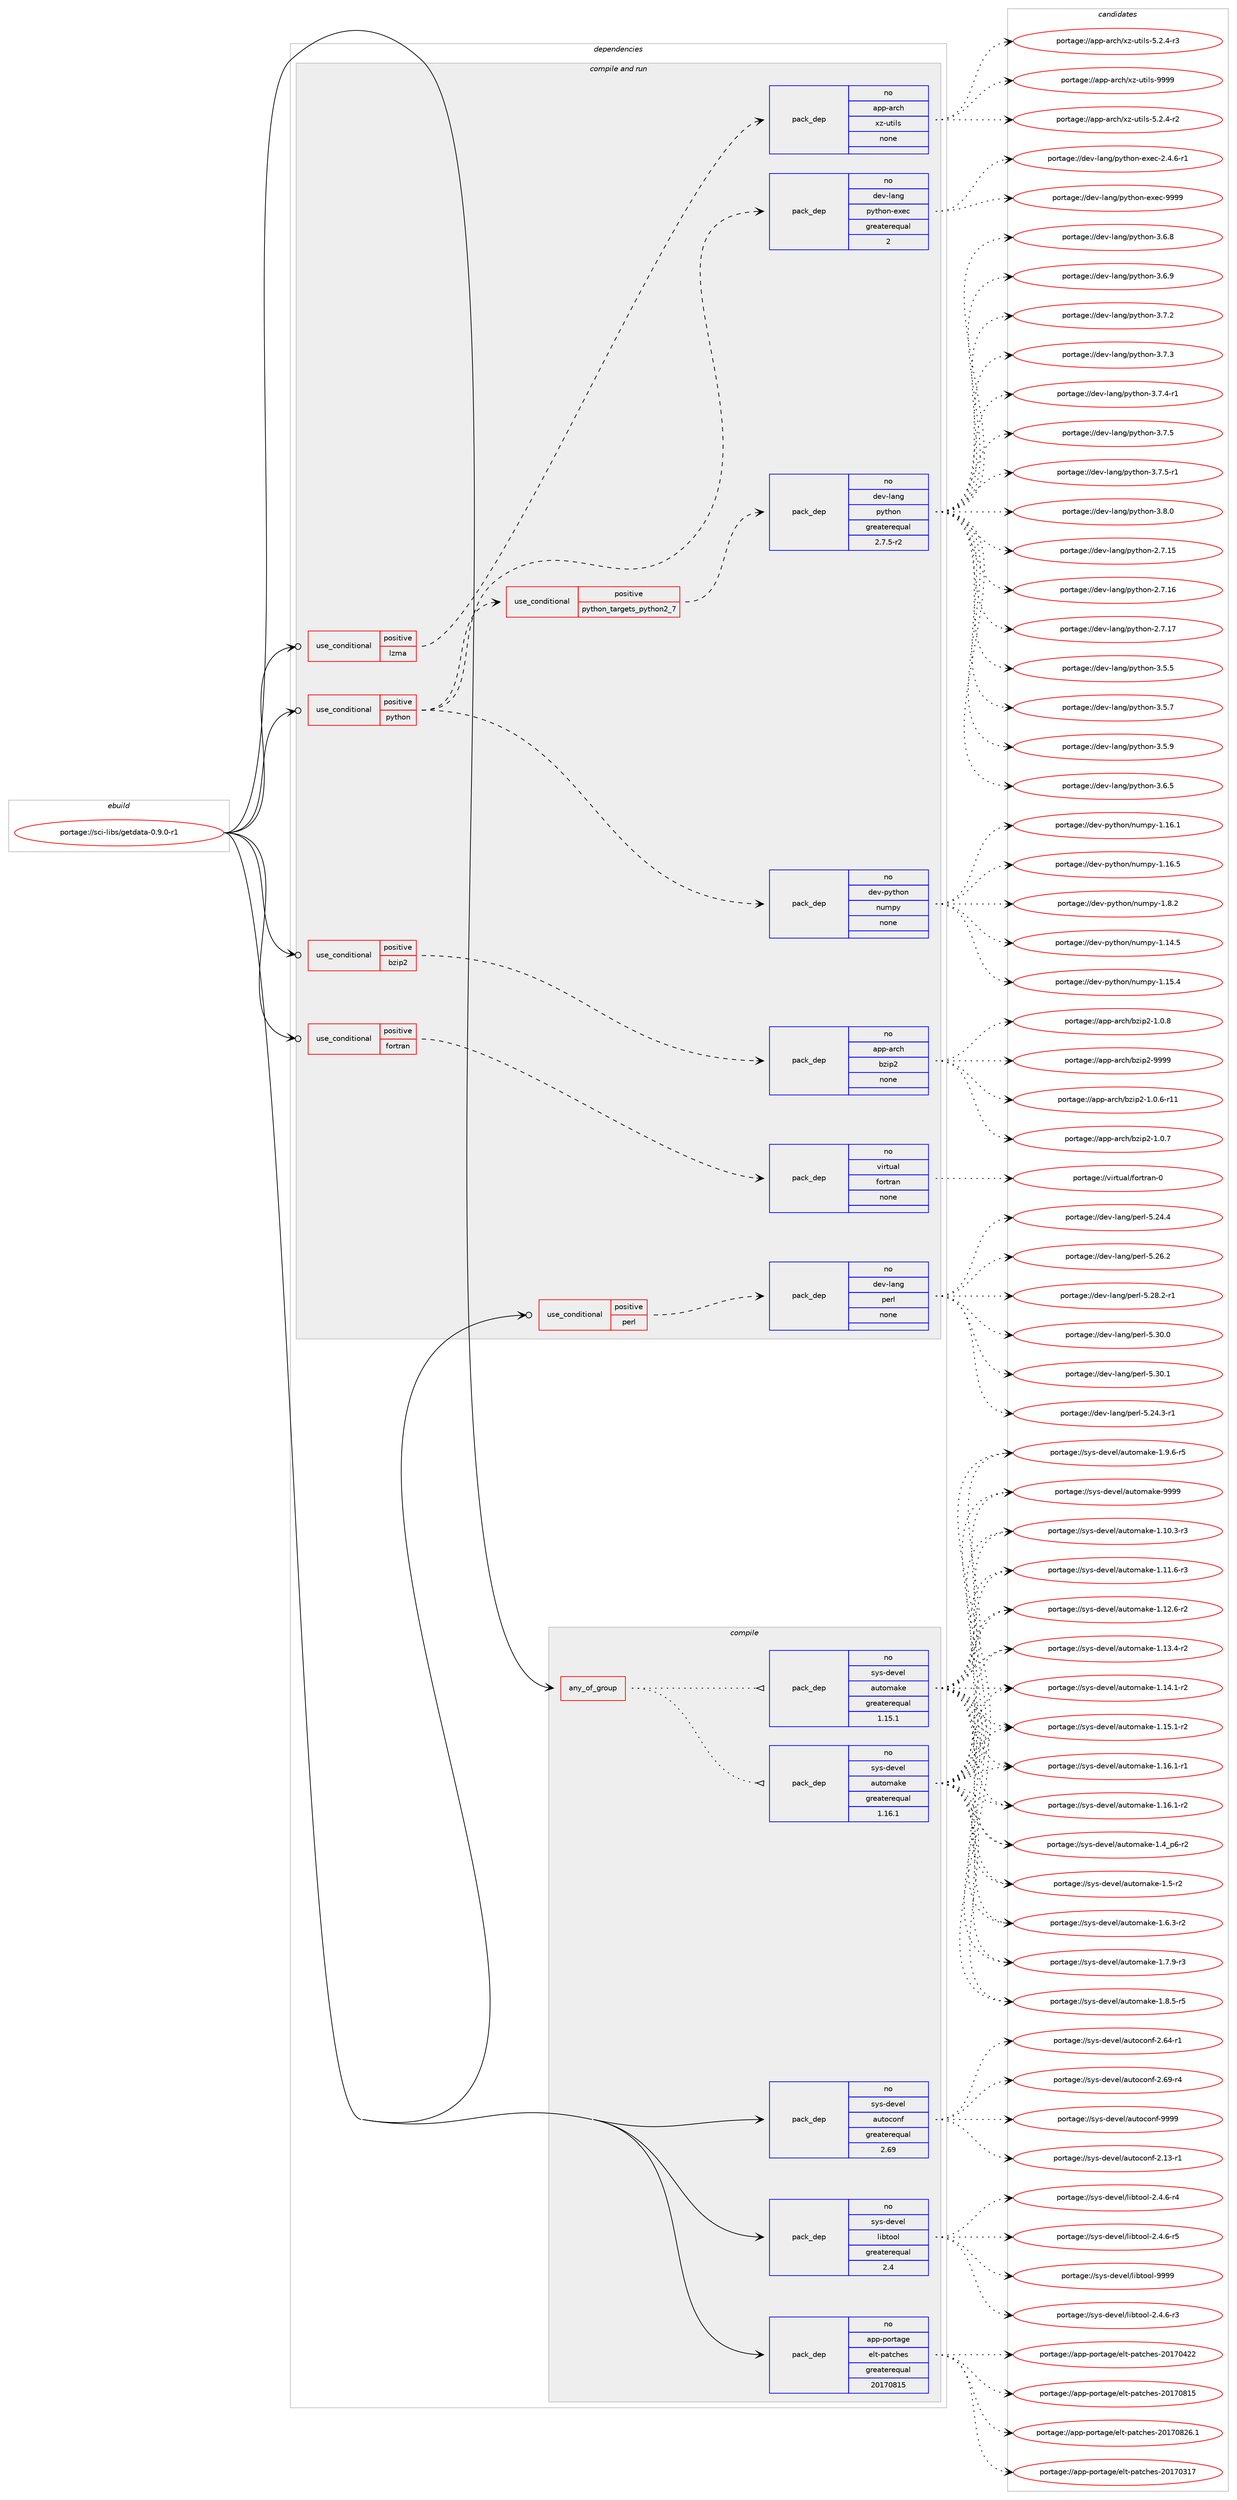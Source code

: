 digraph prolog {

# *************
# Graph options
# *************

newrank=true;
concentrate=true;
compound=true;
graph [rankdir=LR,fontname=Helvetica,fontsize=10,ranksep=1.5];#, ranksep=2.5, nodesep=0.2];
edge  [arrowhead=vee];
node  [fontname=Helvetica,fontsize=10];

# **********
# The ebuild
# **********

subgraph cluster_leftcol {
color=gray;
rank=same;
label=<<i>ebuild</i>>;
id [label="portage://sci-libs/getdata-0.9.0-r1", color=red, width=4, href="../sci-libs/getdata-0.9.0-r1.svg"];
}

# ****************
# The dependencies
# ****************

subgraph cluster_midcol {
color=gray;
label=<<i>dependencies</i>>;
subgraph cluster_compile {
fillcolor="#eeeeee";
style=filled;
label=<<i>compile</i>>;
subgraph any6410 {
dependency390121 [label=<<TABLE BORDER="0" CELLBORDER="1" CELLSPACING="0" CELLPADDING="4"><TR><TD CELLPADDING="10">any_of_group</TD></TR></TABLE>>, shape=none, color=red];subgraph pack286932 {
dependency390122 [label=<<TABLE BORDER="0" CELLBORDER="1" CELLSPACING="0" CELLPADDING="4" WIDTH="220"><TR><TD ROWSPAN="6" CELLPADDING="30">pack_dep</TD></TR><TR><TD WIDTH="110">no</TD></TR><TR><TD>sys-devel</TD></TR><TR><TD>automake</TD></TR><TR><TD>greaterequal</TD></TR><TR><TD>1.16.1</TD></TR></TABLE>>, shape=none, color=blue];
}
dependency390121:e -> dependency390122:w [weight=20,style="dotted",arrowhead="oinv"];
subgraph pack286933 {
dependency390123 [label=<<TABLE BORDER="0" CELLBORDER="1" CELLSPACING="0" CELLPADDING="4" WIDTH="220"><TR><TD ROWSPAN="6" CELLPADDING="30">pack_dep</TD></TR><TR><TD WIDTH="110">no</TD></TR><TR><TD>sys-devel</TD></TR><TR><TD>automake</TD></TR><TR><TD>greaterequal</TD></TR><TR><TD>1.15.1</TD></TR></TABLE>>, shape=none, color=blue];
}
dependency390121:e -> dependency390123:w [weight=20,style="dotted",arrowhead="oinv"];
}
id:e -> dependency390121:w [weight=20,style="solid",arrowhead="vee"];
subgraph pack286934 {
dependency390124 [label=<<TABLE BORDER="0" CELLBORDER="1" CELLSPACING="0" CELLPADDING="4" WIDTH="220"><TR><TD ROWSPAN="6" CELLPADDING="30">pack_dep</TD></TR><TR><TD WIDTH="110">no</TD></TR><TR><TD>app-portage</TD></TR><TR><TD>elt-patches</TD></TR><TR><TD>greaterequal</TD></TR><TR><TD>20170815</TD></TR></TABLE>>, shape=none, color=blue];
}
id:e -> dependency390124:w [weight=20,style="solid",arrowhead="vee"];
subgraph pack286935 {
dependency390125 [label=<<TABLE BORDER="0" CELLBORDER="1" CELLSPACING="0" CELLPADDING="4" WIDTH="220"><TR><TD ROWSPAN="6" CELLPADDING="30">pack_dep</TD></TR><TR><TD WIDTH="110">no</TD></TR><TR><TD>sys-devel</TD></TR><TR><TD>autoconf</TD></TR><TR><TD>greaterequal</TD></TR><TR><TD>2.69</TD></TR></TABLE>>, shape=none, color=blue];
}
id:e -> dependency390125:w [weight=20,style="solid",arrowhead="vee"];
subgraph pack286936 {
dependency390126 [label=<<TABLE BORDER="0" CELLBORDER="1" CELLSPACING="0" CELLPADDING="4" WIDTH="220"><TR><TD ROWSPAN="6" CELLPADDING="30">pack_dep</TD></TR><TR><TD WIDTH="110">no</TD></TR><TR><TD>sys-devel</TD></TR><TR><TD>libtool</TD></TR><TR><TD>greaterequal</TD></TR><TR><TD>2.4</TD></TR></TABLE>>, shape=none, color=blue];
}
id:e -> dependency390126:w [weight=20,style="solid",arrowhead="vee"];
}
subgraph cluster_compileandrun {
fillcolor="#eeeeee";
style=filled;
label=<<i>compile and run</i>>;
subgraph cond96575 {
dependency390127 [label=<<TABLE BORDER="0" CELLBORDER="1" CELLSPACING="0" CELLPADDING="4"><TR><TD ROWSPAN="3" CELLPADDING="10">use_conditional</TD></TR><TR><TD>positive</TD></TR><TR><TD>bzip2</TD></TR></TABLE>>, shape=none, color=red];
subgraph pack286937 {
dependency390128 [label=<<TABLE BORDER="0" CELLBORDER="1" CELLSPACING="0" CELLPADDING="4" WIDTH="220"><TR><TD ROWSPAN="6" CELLPADDING="30">pack_dep</TD></TR><TR><TD WIDTH="110">no</TD></TR><TR><TD>app-arch</TD></TR><TR><TD>bzip2</TD></TR><TR><TD>none</TD></TR><TR><TD></TD></TR></TABLE>>, shape=none, color=blue];
}
dependency390127:e -> dependency390128:w [weight=20,style="dashed",arrowhead="vee"];
}
id:e -> dependency390127:w [weight=20,style="solid",arrowhead="odotvee"];
subgraph cond96576 {
dependency390129 [label=<<TABLE BORDER="0" CELLBORDER="1" CELLSPACING="0" CELLPADDING="4"><TR><TD ROWSPAN="3" CELLPADDING="10">use_conditional</TD></TR><TR><TD>positive</TD></TR><TR><TD>fortran</TD></TR></TABLE>>, shape=none, color=red];
subgraph pack286938 {
dependency390130 [label=<<TABLE BORDER="0" CELLBORDER="1" CELLSPACING="0" CELLPADDING="4" WIDTH="220"><TR><TD ROWSPAN="6" CELLPADDING="30">pack_dep</TD></TR><TR><TD WIDTH="110">no</TD></TR><TR><TD>virtual</TD></TR><TR><TD>fortran</TD></TR><TR><TD>none</TD></TR><TR><TD></TD></TR></TABLE>>, shape=none, color=blue];
}
dependency390129:e -> dependency390130:w [weight=20,style="dashed",arrowhead="vee"];
}
id:e -> dependency390129:w [weight=20,style="solid",arrowhead="odotvee"];
subgraph cond96577 {
dependency390131 [label=<<TABLE BORDER="0" CELLBORDER="1" CELLSPACING="0" CELLPADDING="4"><TR><TD ROWSPAN="3" CELLPADDING="10">use_conditional</TD></TR><TR><TD>positive</TD></TR><TR><TD>lzma</TD></TR></TABLE>>, shape=none, color=red];
subgraph pack286939 {
dependency390132 [label=<<TABLE BORDER="0" CELLBORDER="1" CELLSPACING="0" CELLPADDING="4" WIDTH="220"><TR><TD ROWSPAN="6" CELLPADDING="30">pack_dep</TD></TR><TR><TD WIDTH="110">no</TD></TR><TR><TD>app-arch</TD></TR><TR><TD>xz-utils</TD></TR><TR><TD>none</TD></TR><TR><TD></TD></TR></TABLE>>, shape=none, color=blue];
}
dependency390131:e -> dependency390132:w [weight=20,style="dashed",arrowhead="vee"];
}
id:e -> dependency390131:w [weight=20,style="solid",arrowhead="odotvee"];
subgraph cond96578 {
dependency390133 [label=<<TABLE BORDER="0" CELLBORDER="1" CELLSPACING="0" CELLPADDING="4"><TR><TD ROWSPAN="3" CELLPADDING="10">use_conditional</TD></TR><TR><TD>positive</TD></TR><TR><TD>perl</TD></TR></TABLE>>, shape=none, color=red];
subgraph pack286940 {
dependency390134 [label=<<TABLE BORDER="0" CELLBORDER="1" CELLSPACING="0" CELLPADDING="4" WIDTH="220"><TR><TD ROWSPAN="6" CELLPADDING="30">pack_dep</TD></TR><TR><TD WIDTH="110">no</TD></TR><TR><TD>dev-lang</TD></TR><TR><TD>perl</TD></TR><TR><TD>none</TD></TR><TR><TD></TD></TR></TABLE>>, shape=none, color=blue];
}
dependency390133:e -> dependency390134:w [weight=20,style="dashed",arrowhead="vee"];
}
id:e -> dependency390133:w [weight=20,style="solid",arrowhead="odotvee"];
subgraph cond96579 {
dependency390135 [label=<<TABLE BORDER="0" CELLBORDER="1" CELLSPACING="0" CELLPADDING="4"><TR><TD ROWSPAN="3" CELLPADDING="10">use_conditional</TD></TR><TR><TD>positive</TD></TR><TR><TD>python</TD></TR></TABLE>>, shape=none, color=red];
subgraph pack286941 {
dependency390136 [label=<<TABLE BORDER="0" CELLBORDER="1" CELLSPACING="0" CELLPADDING="4" WIDTH="220"><TR><TD ROWSPAN="6" CELLPADDING="30">pack_dep</TD></TR><TR><TD WIDTH="110">no</TD></TR><TR><TD>dev-python</TD></TR><TR><TD>numpy</TD></TR><TR><TD>none</TD></TR><TR><TD></TD></TR></TABLE>>, shape=none, color=blue];
}
dependency390135:e -> dependency390136:w [weight=20,style="dashed",arrowhead="vee"];
subgraph cond96580 {
dependency390137 [label=<<TABLE BORDER="0" CELLBORDER="1" CELLSPACING="0" CELLPADDING="4"><TR><TD ROWSPAN="3" CELLPADDING="10">use_conditional</TD></TR><TR><TD>positive</TD></TR><TR><TD>python_targets_python2_7</TD></TR></TABLE>>, shape=none, color=red];
subgraph pack286942 {
dependency390138 [label=<<TABLE BORDER="0" CELLBORDER="1" CELLSPACING="0" CELLPADDING="4" WIDTH="220"><TR><TD ROWSPAN="6" CELLPADDING="30">pack_dep</TD></TR><TR><TD WIDTH="110">no</TD></TR><TR><TD>dev-lang</TD></TR><TR><TD>python</TD></TR><TR><TD>greaterequal</TD></TR><TR><TD>2.7.5-r2</TD></TR></TABLE>>, shape=none, color=blue];
}
dependency390137:e -> dependency390138:w [weight=20,style="dashed",arrowhead="vee"];
}
dependency390135:e -> dependency390137:w [weight=20,style="dashed",arrowhead="vee"];
subgraph pack286943 {
dependency390139 [label=<<TABLE BORDER="0" CELLBORDER="1" CELLSPACING="0" CELLPADDING="4" WIDTH="220"><TR><TD ROWSPAN="6" CELLPADDING="30">pack_dep</TD></TR><TR><TD WIDTH="110">no</TD></TR><TR><TD>dev-lang</TD></TR><TR><TD>python-exec</TD></TR><TR><TD>greaterequal</TD></TR><TR><TD>2</TD></TR></TABLE>>, shape=none, color=blue];
}
dependency390135:e -> dependency390139:w [weight=20,style="dashed",arrowhead="vee"];
}
id:e -> dependency390135:w [weight=20,style="solid",arrowhead="odotvee"];
}
subgraph cluster_run {
fillcolor="#eeeeee";
style=filled;
label=<<i>run</i>>;
}
}

# **************
# The candidates
# **************

subgraph cluster_choices {
rank=same;
color=gray;
label=<<i>candidates</i>>;

subgraph choice286932 {
color=black;
nodesep=1;
choiceportage11512111545100101118101108479711711611110997107101454946494846514511451 [label="portage://sys-devel/automake-1.10.3-r3", color=red, width=4,href="../sys-devel/automake-1.10.3-r3.svg"];
choiceportage11512111545100101118101108479711711611110997107101454946494946544511451 [label="portage://sys-devel/automake-1.11.6-r3", color=red, width=4,href="../sys-devel/automake-1.11.6-r3.svg"];
choiceportage11512111545100101118101108479711711611110997107101454946495046544511450 [label="portage://sys-devel/automake-1.12.6-r2", color=red, width=4,href="../sys-devel/automake-1.12.6-r2.svg"];
choiceportage11512111545100101118101108479711711611110997107101454946495146524511450 [label="portage://sys-devel/automake-1.13.4-r2", color=red, width=4,href="../sys-devel/automake-1.13.4-r2.svg"];
choiceportage11512111545100101118101108479711711611110997107101454946495246494511450 [label="portage://sys-devel/automake-1.14.1-r2", color=red, width=4,href="../sys-devel/automake-1.14.1-r2.svg"];
choiceportage11512111545100101118101108479711711611110997107101454946495346494511450 [label="portage://sys-devel/automake-1.15.1-r2", color=red, width=4,href="../sys-devel/automake-1.15.1-r2.svg"];
choiceportage11512111545100101118101108479711711611110997107101454946495446494511449 [label="portage://sys-devel/automake-1.16.1-r1", color=red, width=4,href="../sys-devel/automake-1.16.1-r1.svg"];
choiceportage11512111545100101118101108479711711611110997107101454946495446494511450 [label="portage://sys-devel/automake-1.16.1-r2", color=red, width=4,href="../sys-devel/automake-1.16.1-r2.svg"];
choiceportage115121115451001011181011084797117116111109971071014549465295112544511450 [label="portage://sys-devel/automake-1.4_p6-r2", color=red, width=4,href="../sys-devel/automake-1.4_p6-r2.svg"];
choiceportage11512111545100101118101108479711711611110997107101454946534511450 [label="portage://sys-devel/automake-1.5-r2", color=red, width=4,href="../sys-devel/automake-1.5-r2.svg"];
choiceportage115121115451001011181011084797117116111109971071014549465446514511450 [label="portage://sys-devel/automake-1.6.3-r2", color=red, width=4,href="../sys-devel/automake-1.6.3-r2.svg"];
choiceportage115121115451001011181011084797117116111109971071014549465546574511451 [label="portage://sys-devel/automake-1.7.9-r3", color=red, width=4,href="../sys-devel/automake-1.7.9-r3.svg"];
choiceportage115121115451001011181011084797117116111109971071014549465646534511453 [label="portage://sys-devel/automake-1.8.5-r5", color=red, width=4,href="../sys-devel/automake-1.8.5-r5.svg"];
choiceportage115121115451001011181011084797117116111109971071014549465746544511453 [label="portage://sys-devel/automake-1.9.6-r5", color=red, width=4,href="../sys-devel/automake-1.9.6-r5.svg"];
choiceportage115121115451001011181011084797117116111109971071014557575757 [label="portage://sys-devel/automake-9999", color=red, width=4,href="../sys-devel/automake-9999.svg"];
dependency390122:e -> choiceportage11512111545100101118101108479711711611110997107101454946494846514511451:w [style=dotted,weight="100"];
dependency390122:e -> choiceportage11512111545100101118101108479711711611110997107101454946494946544511451:w [style=dotted,weight="100"];
dependency390122:e -> choiceportage11512111545100101118101108479711711611110997107101454946495046544511450:w [style=dotted,weight="100"];
dependency390122:e -> choiceportage11512111545100101118101108479711711611110997107101454946495146524511450:w [style=dotted,weight="100"];
dependency390122:e -> choiceportage11512111545100101118101108479711711611110997107101454946495246494511450:w [style=dotted,weight="100"];
dependency390122:e -> choiceportage11512111545100101118101108479711711611110997107101454946495346494511450:w [style=dotted,weight="100"];
dependency390122:e -> choiceportage11512111545100101118101108479711711611110997107101454946495446494511449:w [style=dotted,weight="100"];
dependency390122:e -> choiceportage11512111545100101118101108479711711611110997107101454946495446494511450:w [style=dotted,weight="100"];
dependency390122:e -> choiceportage115121115451001011181011084797117116111109971071014549465295112544511450:w [style=dotted,weight="100"];
dependency390122:e -> choiceportage11512111545100101118101108479711711611110997107101454946534511450:w [style=dotted,weight="100"];
dependency390122:e -> choiceportage115121115451001011181011084797117116111109971071014549465446514511450:w [style=dotted,weight="100"];
dependency390122:e -> choiceportage115121115451001011181011084797117116111109971071014549465546574511451:w [style=dotted,weight="100"];
dependency390122:e -> choiceportage115121115451001011181011084797117116111109971071014549465646534511453:w [style=dotted,weight="100"];
dependency390122:e -> choiceportage115121115451001011181011084797117116111109971071014549465746544511453:w [style=dotted,weight="100"];
dependency390122:e -> choiceportage115121115451001011181011084797117116111109971071014557575757:w [style=dotted,weight="100"];
}
subgraph choice286933 {
color=black;
nodesep=1;
choiceportage11512111545100101118101108479711711611110997107101454946494846514511451 [label="portage://sys-devel/automake-1.10.3-r3", color=red, width=4,href="../sys-devel/automake-1.10.3-r3.svg"];
choiceportage11512111545100101118101108479711711611110997107101454946494946544511451 [label="portage://sys-devel/automake-1.11.6-r3", color=red, width=4,href="../sys-devel/automake-1.11.6-r3.svg"];
choiceportage11512111545100101118101108479711711611110997107101454946495046544511450 [label="portage://sys-devel/automake-1.12.6-r2", color=red, width=4,href="../sys-devel/automake-1.12.6-r2.svg"];
choiceportage11512111545100101118101108479711711611110997107101454946495146524511450 [label="portage://sys-devel/automake-1.13.4-r2", color=red, width=4,href="../sys-devel/automake-1.13.4-r2.svg"];
choiceportage11512111545100101118101108479711711611110997107101454946495246494511450 [label="portage://sys-devel/automake-1.14.1-r2", color=red, width=4,href="../sys-devel/automake-1.14.1-r2.svg"];
choiceportage11512111545100101118101108479711711611110997107101454946495346494511450 [label="portage://sys-devel/automake-1.15.1-r2", color=red, width=4,href="../sys-devel/automake-1.15.1-r2.svg"];
choiceportage11512111545100101118101108479711711611110997107101454946495446494511449 [label="portage://sys-devel/automake-1.16.1-r1", color=red, width=4,href="../sys-devel/automake-1.16.1-r1.svg"];
choiceportage11512111545100101118101108479711711611110997107101454946495446494511450 [label="portage://sys-devel/automake-1.16.1-r2", color=red, width=4,href="../sys-devel/automake-1.16.1-r2.svg"];
choiceportage115121115451001011181011084797117116111109971071014549465295112544511450 [label="portage://sys-devel/automake-1.4_p6-r2", color=red, width=4,href="../sys-devel/automake-1.4_p6-r2.svg"];
choiceportage11512111545100101118101108479711711611110997107101454946534511450 [label="portage://sys-devel/automake-1.5-r2", color=red, width=4,href="../sys-devel/automake-1.5-r2.svg"];
choiceportage115121115451001011181011084797117116111109971071014549465446514511450 [label="portage://sys-devel/automake-1.6.3-r2", color=red, width=4,href="../sys-devel/automake-1.6.3-r2.svg"];
choiceportage115121115451001011181011084797117116111109971071014549465546574511451 [label="portage://sys-devel/automake-1.7.9-r3", color=red, width=4,href="../sys-devel/automake-1.7.9-r3.svg"];
choiceportage115121115451001011181011084797117116111109971071014549465646534511453 [label="portage://sys-devel/automake-1.8.5-r5", color=red, width=4,href="../sys-devel/automake-1.8.5-r5.svg"];
choiceportage115121115451001011181011084797117116111109971071014549465746544511453 [label="portage://sys-devel/automake-1.9.6-r5", color=red, width=4,href="../sys-devel/automake-1.9.6-r5.svg"];
choiceportage115121115451001011181011084797117116111109971071014557575757 [label="portage://sys-devel/automake-9999", color=red, width=4,href="../sys-devel/automake-9999.svg"];
dependency390123:e -> choiceportage11512111545100101118101108479711711611110997107101454946494846514511451:w [style=dotted,weight="100"];
dependency390123:e -> choiceportage11512111545100101118101108479711711611110997107101454946494946544511451:w [style=dotted,weight="100"];
dependency390123:e -> choiceportage11512111545100101118101108479711711611110997107101454946495046544511450:w [style=dotted,weight="100"];
dependency390123:e -> choiceportage11512111545100101118101108479711711611110997107101454946495146524511450:w [style=dotted,weight="100"];
dependency390123:e -> choiceportage11512111545100101118101108479711711611110997107101454946495246494511450:w [style=dotted,weight="100"];
dependency390123:e -> choiceportage11512111545100101118101108479711711611110997107101454946495346494511450:w [style=dotted,weight="100"];
dependency390123:e -> choiceportage11512111545100101118101108479711711611110997107101454946495446494511449:w [style=dotted,weight="100"];
dependency390123:e -> choiceportage11512111545100101118101108479711711611110997107101454946495446494511450:w [style=dotted,weight="100"];
dependency390123:e -> choiceportage115121115451001011181011084797117116111109971071014549465295112544511450:w [style=dotted,weight="100"];
dependency390123:e -> choiceportage11512111545100101118101108479711711611110997107101454946534511450:w [style=dotted,weight="100"];
dependency390123:e -> choiceportage115121115451001011181011084797117116111109971071014549465446514511450:w [style=dotted,weight="100"];
dependency390123:e -> choiceportage115121115451001011181011084797117116111109971071014549465546574511451:w [style=dotted,weight="100"];
dependency390123:e -> choiceportage115121115451001011181011084797117116111109971071014549465646534511453:w [style=dotted,weight="100"];
dependency390123:e -> choiceportage115121115451001011181011084797117116111109971071014549465746544511453:w [style=dotted,weight="100"];
dependency390123:e -> choiceportage115121115451001011181011084797117116111109971071014557575757:w [style=dotted,weight="100"];
}
subgraph choice286934 {
color=black;
nodesep=1;
choiceportage97112112451121111141169710310147101108116451129711699104101115455048495548514955 [label="portage://app-portage/elt-patches-20170317", color=red, width=4,href="../app-portage/elt-patches-20170317.svg"];
choiceportage97112112451121111141169710310147101108116451129711699104101115455048495548525050 [label="portage://app-portage/elt-patches-20170422", color=red, width=4,href="../app-portage/elt-patches-20170422.svg"];
choiceportage97112112451121111141169710310147101108116451129711699104101115455048495548564953 [label="portage://app-portage/elt-patches-20170815", color=red, width=4,href="../app-portage/elt-patches-20170815.svg"];
choiceportage971121124511211111411697103101471011081164511297116991041011154550484955485650544649 [label="portage://app-portage/elt-patches-20170826.1", color=red, width=4,href="../app-portage/elt-patches-20170826.1.svg"];
dependency390124:e -> choiceportage97112112451121111141169710310147101108116451129711699104101115455048495548514955:w [style=dotted,weight="100"];
dependency390124:e -> choiceportage97112112451121111141169710310147101108116451129711699104101115455048495548525050:w [style=dotted,weight="100"];
dependency390124:e -> choiceportage97112112451121111141169710310147101108116451129711699104101115455048495548564953:w [style=dotted,weight="100"];
dependency390124:e -> choiceportage971121124511211111411697103101471011081164511297116991041011154550484955485650544649:w [style=dotted,weight="100"];
}
subgraph choice286935 {
color=black;
nodesep=1;
choiceportage1151211154510010111810110847971171161119911111010245504649514511449 [label="portage://sys-devel/autoconf-2.13-r1", color=red, width=4,href="../sys-devel/autoconf-2.13-r1.svg"];
choiceportage1151211154510010111810110847971171161119911111010245504654524511449 [label="portage://sys-devel/autoconf-2.64-r1", color=red, width=4,href="../sys-devel/autoconf-2.64-r1.svg"];
choiceportage1151211154510010111810110847971171161119911111010245504654574511452 [label="portage://sys-devel/autoconf-2.69-r4", color=red, width=4,href="../sys-devel/autoconf-2.69-r4.svg"];
choiceportage115121115451001011181011084797117116111991111101024557575757 [label="portage://sys-devel/autoconf-9999", color=red, width=4,href="../sys-devel/autoconf-9999.svg"];
dependency390125:e -> choiceportage1151211154510010111810110847971171161119911111010245504649514511449:w [style=dotted,weight="100"];
dependency390125:e -> choiceportage1151211154510010111810110847971171161119911111010245504654524511449:w [style=dotted,weight="100"];
dependency390125:e -> choiceportage1151211154510010111810110847971171161119911111010245504654574511452:w [style=dotted,weight="100"];
dependency390125:e -> choiceportage115121115451001011181011084797117116111991111101024557575757:w [style=dotted,weight="100"];
}
subgraph choice286936 {
color=black;
nodesep=1;
choiceportage1151211154510010111810110847108105981161111111084550465246544511451 [label="portage://sys-devel/libtool-2.4.6-r3", color=red, width=4,href="../sys-devel/libtool-2.4.6-r3.svg"];
choiceportage1151211154510010111810110847108105981161111111084550465246544511452 [label="portage://sys-devel/libtool-2.4.6-r4", color=red, width=4,href="../sys-devel/libtool-2.4.6-r4.svg"];
choiceportage1151211154510010111810110847108105981161111111084550465246544511453 [label="portage://sys-devel/libtool-2.4.6-r5", color=red, width=4,href="../sys-devel/libtool-2.4.6-r5.svg"];
choiceportage1151211154510010111810110847108105981161111111084557575757 [label="portage://sys-devel/libtool-9999", color=red, width=4,href="../sys-devel/libtool-9999.svg"];
dependency390126:e -> choiceportage1151211154510010111810110847108105981161111111084550465246544511451:w [style=dotted,weight="100"];
dependency390126:e -> choiceportage1151211154510010111810110847108105981161111111084550465246544511452:w [style=dotted,weight="100"];
dependency390126:e -> choiceportage1151211154510010111810110847108105981161111111084550465246544511453:w [style=dotted,weight="100"];
dependency390126:e -> choiceportage1151211154510010111810110847108105981161111111084557575757:w [style=dotted,weight="100"];
}
subgraph choice286937 {
color=black;
nodesep=1;
choiceportage97112112459711499104479812210511250454946484654451144949 [label="portage://app-arch/bzip2-1.0.6-r11", color=red, width=4,href="../app-arch/bzip2-1.0.6-r11.svg"];
choiceportage97112112459711499104479812210511250454946484655 [label="portage://app-arch/bzip2-1.0.7", color=red, width=4,href="../app-arch/bzip2-1.0.7.svg"];
choiceportage97112112459711499104479812210511250454946484656 [label="portage://app-arch/bzip2-1.0.8", color=red, width=4,href="../app-arch/bzip2-1.0.8.svg"];
choiceportage971121124597114991044798122105112504557575757 [label="portage://app-arch/bzip2-9999", color=red, width=4,href="../app-arch/bzip2-9999.svg"];
dependency390128:e -> choiceportage97112112459711499104479812210511250454946484654451144949:w [style=dotted,weight="100"];
dependency390128:e -> choiceportage97112112459711499104479812210511250454946484655:w [style=dotted,weight="100"];
dependency390128:e -> choiceportage97112112459711499104479812210511250454946484656:w [style=dotted,weight="100"];
dependency390128:e -> choiceportage971121124597114991044798122105112504557575757:w [style=dotted,weight="100"];
}
subgraph choice286938 {
color=black;
nodesep=1;
choiceportage1181051141161179710847102111114116114971104548 [label="portage://virtual/fortran-0", color=red, width=4,href="../virtual/fortran-0.svg"];
dependency390130:e -> choiceportage1181051141161179710847102111114116114971104548:w [style=dotted,weight="100"];
}
subgraph choice286939 {
color=black;
nodesep=1;
choiceportage9711211245971149910447120122451171161051081154553465046524511450 [label="portage://app-arch/xz-utils-5.2.4-r2", color=red, width=4,href="../app-arch/xz-utils-5.2.4-r2.svg"];
choiceportage9711211245971149910447120122451171161051081154553465046524511451 [label="portage://app-arch/xz-utils-5.2.4-r3", color=red, width=4,href="../app-arch/xz-utils-5.2.4-r3.svg"];
choiceportage9711211245971149910447120122451171161051081154557575757 [label="portage://app-arch/xz-utils-9999", color=red, width=4,href="../app-arch/xz-utils-9999.svg"];
dependency390132:e -> choiceportage9711211245971149910447120122451171161051081154553465046524511450:w [style=dotted,weight="100"];
dependency390132:e -> choiceportage9711211245971149910447120122451171161051081154553465046524511451:w [style=dotted,weight="100"];
dependency390132:e -> choiceportage9711211245971149910447120122451171161051081154557575757:w [style=dotted,weight="100"];
}
subgraph choice286940 {
color=black;
nodesep=1;
choiceportage100101118451089711010347112101114108455346505246514511449 [label="portage://dev-lang/perl-5.24.3-r1", color=red, width=4,href="../dev-lang/perl-5.24.3-r1.svg"];
choiceportage10010111845108971101034711210111410845534650524652 [label="portage://dev-lang/perl-5.24.4", color=red, width=4,href="../dev-lang/perl-5.24.4.svg"];
choiceportage10010111845108971101034711210111410845534650544650 [label="portage://dev-lang/perl-5.26.2", color=red, width=4,href="../dev-lang/perl-5.26.2.svg"];
choiceportage100101118451089711010347112101114108455346505646504511449 [label="portage://dev-lang/perl-5.28.2-r1", color=red, width=4,href="../dev-lang/perl-5.28.2-r1.svg"];
choiceportage10010111845108971101034711210111410845534651484648 [label="portage://dev-lang/perl-5.30.0", color=red, width=4,href="../dev-lang/perl-5.30.0.svg"];
choiceportage10010111845108971101034711210111410845534651484649 [label="portage://dev-lang/perl-5.30.1", color=red, width=4,href="../dev-lang/perl-5.30.1.svg"];
dependency390134:e -> choiceportage100101118451089711010347112101114108455346505246514511449:w [style=dotted,weight="100"];
dependency390134:e -> choiceportage10010111845108971101034711210111410845534650524652:w [style=dotted,weight="100"];
dependency390134:e -> choiceportage10010111845108971101034711210111410845534650544650:w [style=dotted,weight="100"];
dependency390134:e -> choiceportage100101118451089711010347112101114108455346505646504511449:w [style=dotted,weight="100"];
dependency390134:e -> choiceportage10010111845108971101034711210111410845534651484648:w [style=dotted,weight="100"];
dependency390134:e -> choiceportage10010111845108971101034711210111410845534651484649:w [style=dotted,weight="100"];
}
subgraph choice286941 {
color=black;
nodesep=1;
choiceportage100101118451121211161041111104711011710911212145494649524653 [label="portage://dev-python/numpy-1.14.5", color=red, width=4,href="../dev-python/numpy-1.14.5.svg"];
choiceportage100101118451121211161041111104711011710911212145494649534652 [label="portage://dev-python/numpy-1.15.4", color=red, width=4,href="../dev-python/numpy-1.15.4.svg"];
choiceportage100101118451121211161041111104711011710911212145494649544649 [label="portage://dev-python/numpy-1.16.1", color=red, width=4,href="../dev-python/numpy-1.16.1.svg"];
choiceportage100101118451121211161041111104711011710911212145494649544653 [label="portage://dev-python/numpy-1.16.5", color=red, width=4,href="../dev-python/numpy-1.16.5.svg"];
choiceportage1001011184511212111610411111047110117109112121454946564650 [label="portage://dev-python/numpy-1.8.2", color=red, width=4,href="../dev-python/numpy-1.8.2.svg"];
dependency390136:e -> choiceportage100101118451121211161041111104711011710911212145494649524653:w [style=dotted,weight="100"];
dependency390136:e -> choiceportage100101118451121211161041111104711011710911212145494649534652:w [style=dotted,weight="100"];
dependency390136:e -> choiceportage100101118451121211161041111104711011710911212145494649544649:w [style=dotted,weight="100"];
dependency390136:e -> choiceportage100101118451121211161041111104711011710911212145494649544653:w [style=dotted,weight="100"];
dependency390136:e -> choiceportage1001011184511212111610411111047110117109112121454946564650:w [style=dotted,weight="100"];
}
subgraph choice286942 {
color=black;
nodesep=1;
choiceportage10010111845108971101034711212111610411111045504655464953 [label="portage://dev-lang/python-2.7.15", color=red, width=4,href="../dev-lang/python-2.7.15.svg"];
choiceportage10010111845108971101034711212111610411111045504655464954 [label="portage://dev-lang/python-2.7.16", color=red, width=4,href="../dev-lang/python-2.7.16.svg"];
choiceportage10010111845108971101034711212111610411111045504655464955 [label="portage://dev-lang/python-2.7.17", color=red, width=4,href="../dev-lang/python-2.7.17.svg"];
choiceportage100101118451089711010347112121116104111110455146534653 [label="portage://dev-lang/python-3.5.5", color=red, width=4,href="../dev-lang/python-3.5.5.svg"];
choiceportage100101118451089711010347112121116104111110455146534655 [label="portage://dev-lang/python-3.5.7", color=red, width=4,href="../dev-lang/python-3.5.7.svg"];
choiceportage100101118451089711010347112121116104111110455146534657 [label="portage://dev-lang/python-3.5.9", color=red, width=4,href="../dev-lang/python-3.5.9.svg"];
choiceportage100101118451089711010347112121116104111110455146544653 [label="portage://dev-lang/python-3.6.5", color=red, width=4,href="../dev-lang/python-3.6.5.svg"];
choiceportage100101118451089711010347112121116104111110455146544656 [label="portage://dev-lang/python-3.6.8", color=red, width=4,href="../dev-lang/python-3.6.8.svg"];
choiceportage100101118451089711010347112121116104111110455146544657 [label="portage://dev-lang/python-3.6.9", color=red, width=4,href="../dev-lang/python-3.6.9.svg"];
choiceportage100101118451089711010347112121116104111110455146554650 [label="portage://dev-lang/python-3.7.2", color=red, width=4,href="../dev-lang/python-3.7.2.svg"];
choiceportage100101118451089711010347112121116104111110455146554651 [label="portage://dev-lang/python-3.7.3", color=red, width=4,href="../dev-lang/python-3.7.3.svg"];
choiceportage1001011184510897110103471121211161041111104551465546524511449 [label="portage://dev-lang/python-3.7.4-r1", color=red, width=4,href="../dev-lang/python-3.7.4-r1.svg"];
choiceportage100101118451089711010347112121116104111110455146554653 [label="portage://dev-lang/python-3.7.5", color=red, width=4,href="../dev-lang/python-3.7.5.svg"];
choiceportage1001011184510897110103471121211161041111104551465546534511449 [label="portage://dev-lang/python-3.7.5-r1", color=red, width=4,href="../dev-lang/python-3.7.5-r1.svg"];
choiceportage100101118451089711010347112121116104111110455146564648 [label="portage://dev-lang/python-3.8.0", color=red, width=4,href="../dev-lang/python-3.8.0.svg"];
dependency390138:e -> choiceportage10010111845108971101034711212111610411111045504655464953:w [style=dotted,weight="100"];
dependency390138:e -> choiceportage10010111845108971101034711212111610411111045504655464954:w [style=dotted,weight="100"];
dependency390138:e -> choiceportage10010111845108971101034711212111610411111045504655464955:w [style=dotted,weight="100"];
dependency390138:e -> choiceportage100101118451089711010347112121116104111110455146534653:w [style=dotted,weight="100"];
dependency390138:e -> choiceportage100101118451089711010347112121116104111110455146534655:w [style=dotted,weight="100"];
dependency390138:e -> choiceportage100101118451089711010347112121116104111110455146534657:w [style=dotted,weight="100"];
dependency390138:e -> choiceportage100101118451089711010347112121116104111110455146544653:w [style=dotted,weight="100"];
dependency390138:e -> choiceportage100101118451089711010347112121116104111110455146544656:w [style=dotted,weight="100"];
dependency390138:e -> choiceportage100101118451089711010347112121116104111110455146544657:w [style=dotted,weight="100"];
dependency390138:e -> choiceportage100101118451089711010347112121116104111110455146554650:w [style=dotted,weight="100"];
dependency390138:e -> choiceportage100101118451089711010347112121116104111110455146554651:w [style=dotted,weight="100"];
dependency390138:e -> choiceportage1001011184510897110103471121211161041111104551465546524511449:w [style=dotted,weight="100"];
dependency390138:e -> choiceportage100101118451089711010347112121116104111110455146554653:w [style=dotted,weight="100"];
dependency390138:e -> choiceportage1001011184510897110103471121211161041111104551465546534511449:w [style=dotted,weight="100"];
dependency390138:e -> choiceportage100101118451089711010347112121116104111110455146564648:w [style=dotted,weight="100"];
}
subgraph choice286943 {
color=black;
nodesep=1;
choiceportage10010111845108971101034711212111610411111045101120101994550465246544511449 [label="portage://dev-lang/python-exec-2.4.6-r1", color=red, width=4,href="../dev-lang/python-exec-2.4.6-r1.svg"];
choiceportage10010111845108971101034711212111610411111045101120101994557575757 [label="portage://dev-lang/python-exec-9999", color=red, width=4,href="../dev-lang/python-exec-9999.svg"];
dependency390139:e -> choiceportage10010111845108971101034711212111610411111045101120101994550465246544511449:w [style=dotted,weight="100"];
dependency390139:e -> choiceportage10010111845108971101034711212111610411111045101120101994557575757:w [style=dotted,weight="100"];
}
}

}
